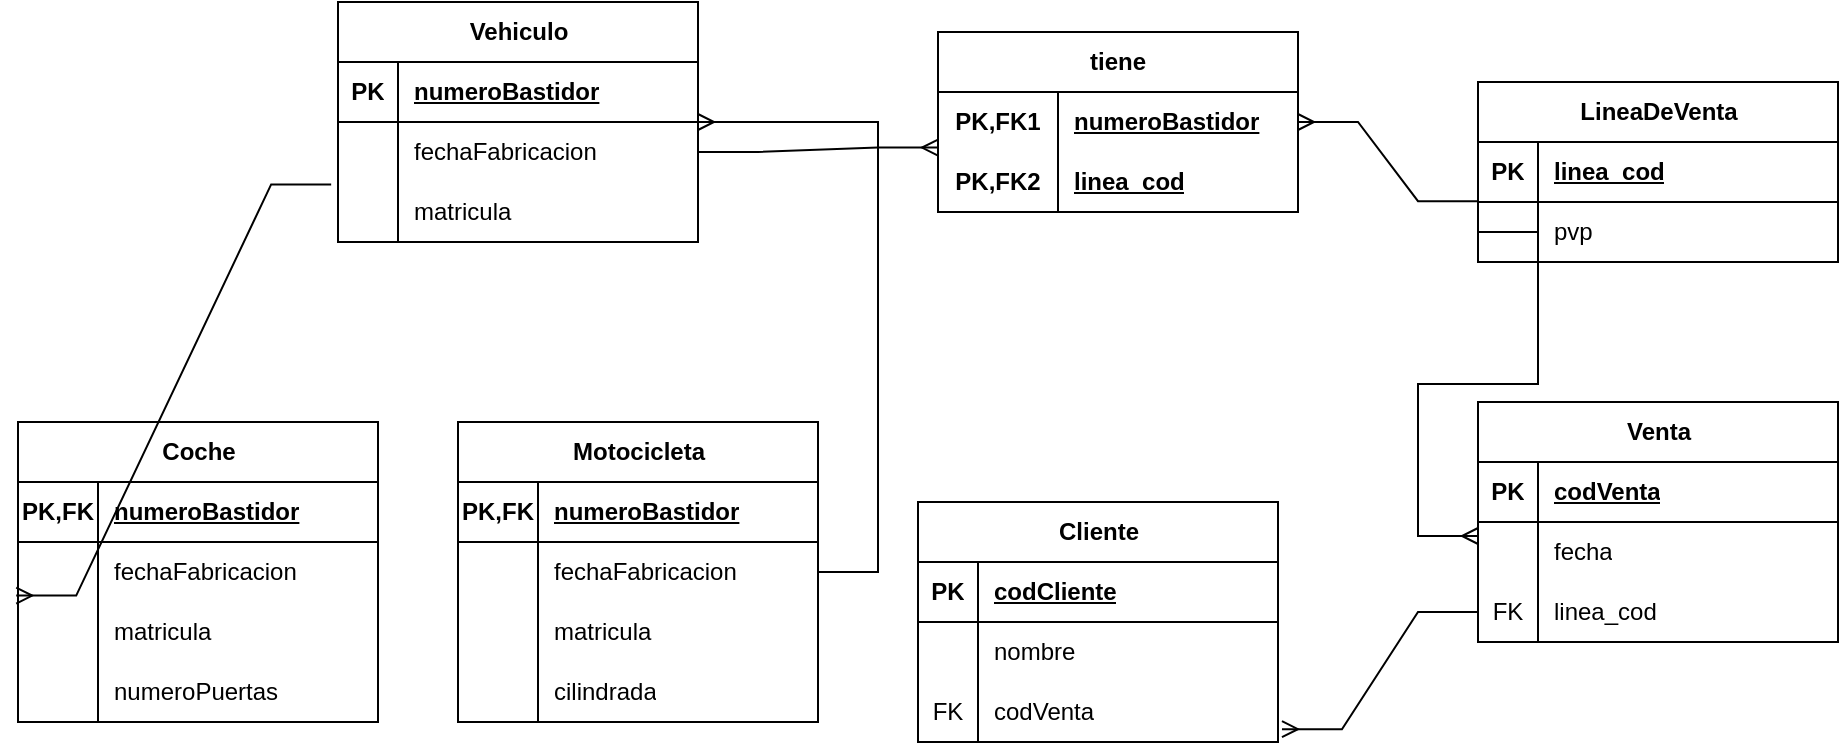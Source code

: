 <mxfile version="22.1.21" type="device">
  <diagram id="R2lEEEUBdFMjLlhIrx00" name="Page-1">
    <mxGraphModel dx="1935" dy="621" grid="1" gridSize="10" guides="1" tooltips="1" connect="1" arrows="1" fold="1" page="1" pageScale="1" pageWidth="850" pageHeight="1100" math="0" shadow="0" extFonts="Permanent Marker^https://fonts.googleapis.com/css?family=Permanent+Marker">
      <root>
        <mxCell id="0" />
        <mxCell id="1" parent="0" />
        <mxCell id="q6bcLBzVfTxQjuaHtPNh-1" value="Vehiculo" style="shape=table;startSize=30;container=1;collapsible=1;childLayout=tableLayout;fixedRows=1;rowLines=0;fontStyle=1;align=center;resizeLast=1;html=1;" vertex="1" parent="1">
          <mxGeometry x="10" y="200" width="180" height="120" as="geometry" />
        </mxCell>
        <mxCell id="q6bcLBzVfTxQjuaHtPNh-2" value="" style="shape=tableRow;horizontal=0;startSize=0;swimlaneHead=0;swimlaneBody=0;fillColor=none;collapsible=0;dropTarget=0;points=[[0,0.5],[1,0.5]];portConstraint=eastwest;top=0;left=0;right=0;bottom=1;" vertex="1" parent="q6bcLBzVfTxQjuaHtPNh-1">
          <mxGeometry y="30" width="180" height="30" as="geometry" />
        </mxCell>
        <mxCell id="q6bcLBzVfTxQjuaHtPNh-3" value="PK" style="shape=partialRectangle;connectable=0;fillColor=none;top=0;left=0;bottom=0;right=0;fontStyle=1;overflow=hidden;whiteSpace=wrap;html=1;" vertex="1" parent="q6bcLBzVfTxQjuaHtPNh-2">
          <mxGeometry width="30" height="30" as="geometry">
            <mxRectangle width="30" height="30" as="alternateBounds" />
          </mxGeometry>
        </mxCell>
        <mxCell id="q6bcLBzVfTxQjuaHtPNh-4" value="numeroBastidor" style="shape=partialRectangle;connectable=0;fillColor=none;top=0;left=0;bottom=0;right=0;align=left;spacingLeft=6;fontStyle=5;overflow=hidden;whiteSpace=wrap;html=1;" vertex="1" parent="q6bcLBzVfTxQjuaHtPNh-2">
          <mxGeometry x="30" width="150" height="30" as="geometry">
            <mxRectangle width="150" height="30" as="alternateBounds" />
          </mxGeometry>
        </mxCell>
        <mxCell id="q6bcLBzVfTxQjuaHtPNh-5" value="" style="shape=tableRow;horizontal=0;startSize=0;swimlaneHead=0;swimlaneBody=0;fillColor=none;collapsible=0;dropTarget=0;points=[[0,0.5],[1,0.5]];portConstraint=eastwest;top=0;left=0;right=0;bottom=0;" vertex="1" parent="q6bcLBzVfTxQjuaHtPNh-1">
          <mxGeometry y="60" width="180" height="30" as="geometry" />
        </mxCell>
        <mxCell id="q6bcLBzVfTxQjuaHtPNh-6" value="" style="shape=partialRectangle;connectable=0;fillColor=none;top=0;left=0;bottom=0;right=0;editable=1;overflow=hidden;whiteSpace=wrap;html=1;" vertex="1" parent="q6bcLBzVfTxQjuaHtPNh-5">
          <mxGeometry width="30" height="30" as="geometry">
            <mxRectangle width="30" height="30" as="alternateBounds" />
          </mxGeometry>
        </mxCell>
        <mxCell id="q6bcLBzVfTxQjuaHtPNh-7" value="fechaFabricacion" style="shape=partialRectangle;connectable=0;fillColor=none;top=0;left=0;bottom=0;right=0;align=left;spacingLeft=6;overflow=hidden;whiteSpace=wrap;html=1;" vertex="1" parent="q6bcLBzVfTxQjuaHtPNh-5">
          <mxGeometry x="30" width="150" height="30" as="geometry">
            <mxRectangle width="150" height="30" as="alternateBounds" />
          </mxGeometry>
        </mxCell>
        <mxCell id="q6bcLBzVfTxQjuaHtPNh-8" value="" style="shape=tableRow;horizontal=0;startSize=0;swimlaneHead=0;swimlaneBody=0;fillColor=none;collapsible=0;dropTarget=0;points=[[0,0.5],[1,0.5]];portConstraint=eastwest;top=0;left=0;right=0;bottom=0;" vertex="1" parent="q6bcLBzVfTxQjuaHtPNh-1">
          <mxGeometry y="90" width="180" height="30" as="geometry" />
        </mxCell>
        <mxCell id="q6bcLBzVfTxQjuaHtPNh-9" value="" style="shape=partialRectangle;connectable=0;fillColor=none;top=0;left=0;bottom=0;right=0;editable=1;overflow=hidden;whiteSpace=wrap;html=1;" vertex="1" parent="q6bcLBzVfTxQjuaHtPNh-8">
          <mxGeometry width="30" height="30" as="geometry">
            <mxRectangle width="30" height="30" as="alternateBounds" />
          </mxGeometry>
        </mxCell>
        <mxCell id="q6bcLBzVfTxQjuaHtPNh-10" value="matricula" style="shape=partialRectangle;connectable=0;fillColor=none;top=0;left=0;bottom=0;right=0;align=left;spacingLeft=6;overflow=hidden;whiteSpace=wrap;html=1;" vertex="1" parent="q6bcLBzVfTxQjuaHtPNh-8">
          <mxGeometry x="30" width="150" height="30" as="geometry">
            <mxRectangle width="150" height="30" as="alternateBounds" />
          </mxGeometry>
        </mxCell>
        <mxCell id="q6bcLBzVfTxQjuaHtPNh-14" value="tiene" style="shape=table;startSize=30;container=1;collapsible=1;childLayout=tableLayout;fixedRows=1;rowLines=0;fontStyle=1;align=center;resizeLast=1;html=1;whiteSpace=wrap;" vertex="1" parent="1">
          <mxGeometry x="310" y="215" width="180" height="90" as="geometry" />
        </mxCell>
        <mxCell id="q6bcLBzVfTxQjuaHtPNh-15" value="" style="shape=tableRow;horizontal=0;startSize=0;swimlaneHead=0;swimlaneBody=0;fillColor=none;collapsible=0;dropTarget=0;points=[[0,0.5],[1,0.5]];portConstraint=eastwest;top=0;left=0;right=0;bottom=0;html=1;" vertex="1" parent="q6bcLBzVfTxQjuaHtPNh-14">
          <mxGeometry y="30" width="180" height="30" as="geometry" />
        </mxCell>
        <mxCell id="q6bcLBzVfTxQjuaHtPNh-16" value="PK,FK1" style="shape=partialRectangle;connectable=0;fillColor=none;top=0;left=0;bottom=0;right=0;fontStyle=1;overflow=hidden;html=1;whiteSpace=wrap;" vertex="1" parent="q6bcLBzVfTxQjuaHtPNh-15">
          <mxGeometry width="60" height="30" as="geometry">
            <mxRectangle width="60" height="30" as="alternateBounds" />
          </mxGeometry>
        </mxCell>
        <mxCell id="q6bcLBzVfTxQjuaHtPNh-17" value="numeroBastidor" style="shape=partialRectangle;connectable=0;fillColor=none;top=0;left=0;bottom=0;right=0;align=left;spacingLeft=6;fontStyle=5;overflow=hidden;html=1;whiteSpace=wrap;" vertex="1" parent="q6bcLBzVfTxQjuaHtPNh-15">
          <mxGeometry x="60" width="120" height="30" as="geometry">
            <mxRectangle width="120" height="30" as="alternateBounds" />
          </mxGeometry>
        </mxCell>
        <mxCell id="q6bcLBzVfTxQjuaHtPNh-18" value="" style="shape=tableRow;horizontal=0;startSize=0;swimlaneHead=0;swimlaneBody=0;fillColor=none;collapsible=0;dropTarget=0;points=[[0,0.5],[1,0.5]];portConstraint=eastwest;top=0;left=0;right=0;bottom=1;html=1;" vertex="1" parent="q6bcLBzVfTxQjuaHtPNh-14">
          <mxGeometry y="60" width="180" height="30" as="geometry" />
        </mxCell>
        <mxCell id="q6bcLBzVfTxQjuaHtPNh-19" value="PK,FK2" style="shape=partialRectangle;connectable=0;fillColor=none;top=0;left=0;bottom=0;right=0;fontStyle=1;overflow=hidden;html=1;whiteSpace=wrap;" vertex="1" parent="q6bcLBzVfTxQjuaHtPNh-18">
          <mxGeometry width="60" height="30" as="geometry">
            <mxRectangle width="60" height="30" as="alternateBounds" />
          </mxGeometry>
        </mxCell>
        <mxCell id="q6bcLBzVfTxQjuaHtPNh-20" value="linea_cod" style="shape=partialRectangle;connectable=0;fillColor=none;top=0;left=0;bottom=0;right=0;align=left;spacingLeft=6;fontStyle=5;overflow=hidden;html=1;whiteSpace=wrap;" vertex="1" parent="q6bcLBzVfTxQjuaHtPNh-18">
          <mxGeometry x="60" width="120" height="30" as="geometry">
            <mxRectangle width="120" height="30" as="alternateBounds" />
          </mxGeometry>
        </mxCell>
        <mxCell id="q6bcLBzVfTxQjuaHtPNh-27" value="" style="edgeStyle=entityRelationEdgeStyle;fontSize=12;html=1;endArrow=ERmany;rounded=0;exitX=1;exitY=0.5;exitDx=0;exitDy=0;entryX=0;entryY=0.927;entryDx=0;entryDy=0;entryPerimeter=0;" edge="1" parent="1" source="q6bcLBzVfTxQjuaHtPNh-5" target="q6bcLBzVfTxQjuaHtPNh-15">
          <mxGeometry width="100" height="100" relative="1" as="geometry">
            <mxPoint x="380" y="370" as="sourcePoint" />
            <mxPoint x="480" y="270" as="targetPoint" />
          </mxGeometry>
        </mxCell>
        <mxCell id="q6bcLBzVfTxQjuaHtPNh-41" value="" style="edgeStyle=entityRelationEdgeStyle;fontSize=12;html=1;endArrow=ERmany;rounded=0;exitX=0;exitY=-0.013;exitDx=0;exitDy=0;exitPerimeter=0;entryX=1;entryY=0.5;entryDx=0;entryDy=0;" edge="1" parent="1" source="q6bcLBzVfTxQjuaHtPNh-32" target="q6bcLBzVfTxQjuaHtPNh-15">
          <mxGeometry width="100" height="100" relative="1" as="geometry">
            <mxPoint x="567.66" y="313.61" as="sourcePoint" />
            <mxPoint x="470" y="260" as="targetPoint" />
          </mxGeometry>
        </mxCell>
        <mxCell id="q6bcLBzVfTxQjuaHtPNh-28" value="LineaDeVenta" style="shape=table;startSize=30;container=1;collapsible=1;childLayout=tableLayout;fixedRows=1;rowLines=0;fontStyle=1;align=center;resizeLast=1;html=1;" vertex="1" parent="1">
          <mxGeometry x="580" y="240" width="180" height="90" as="geometry" />
        </mxCell>
        <mxCell id="q6bcLBzVfTxQjuaHtPNh-29" value="" style="shape=tableRow;horizontal=0;startSize=0;swimlaneHead=0;swimlaneBody=0;fillColor=none;collapsible=0;dropTarget=0;points=[[0,0.5],[1,0.5]];portConstraint=eastwest;top=0;left=0;right=0;bottom=1;" vertex="1" parent="q6bcLBzVfTxQjuaHtPNh-28">
          <mxGeometry y="30" width="180" height="30" as="geometry" />
        </mxCell>
        <mxCell id="q6bcLBzVfTxQjuaHtPNh-30" value="PK" style="shape=partialRectangle;connectable=0;fillColor=none;top=0;left=0;bottom=0;right=0;fontStyle=1;overflow=hidden;whiteSpace=wrap;html=1;" vertex="1" parent="q6bcLBzVfTxQjuaHtPNh-29">
          <mxGeometry width="30" height="30" as="geometry">
            <mxRectangle width="30" height="30" as="alternateBounds" />
          </mxGeometry>
        </mxCell>
        <mxCell id="q6bcLBzVfTxQjuaHtPNh-31" value="linea_cod" style="shape=partialRectangle;connectable=0;fillColor=none;top=0;left=0;bottom=0;right=0;align=left;spacingLeft=6;fontStyle=5;overflow=hidden;whiteSpace=wrap;html=1;" vertex="1" parent="q6bcLBzVfTxQjuaHtPNh-29">
          <mxGeometry x="30" width="150" height="30" as="geometry">
            <mxRectangle width="150" height="30" as="alternateBounds" />
          </mxGeometry>
        </mxCell>
        <mxCell id="q6bcLBzVfTxQjuaHtPNh-32" value="" style="shape=tableRow;horizontal=0;startSize=0;swimlaneHead=0;swimlaneBody=0;fillColor=none;collapsible=0;dropTarget=0;points=[[0,0.5],[1,0.5]];portConstraint=eastwest;top=0;left=0;right=0;bottom=0;" vertex="1" parent="q6bcLBzVfTxQjuaHtPNh-28">
          <mxGeometry y="60" width="180" height="30" as="geometry" />
        </mxCell>
        <mxCell id="q6bcLBzVfTxQjuaHtPNh-33" value="" style="shape=partialRectangle;connectable=0;fillColor=none;top=0;left=0;bottom=0;right=0;editable=1;overflow=hidden;whiteSpace=wrap;html=1;" vertex="1" parent="q6bcLBzVfTxQjuaHtPNh-32">
          <mxGeometry width="30" height="30" as="geometry">
            <mxRectangle width="30" height="30" as="alternateBounds" />
          </mxGeometry>
        </mxCell>
        <mxCell id="q6bcLBzVfTxQjuaHtPNh-34" value="pvp" style="shape=partialRectangle;connectable=0;fillColor=none;top=0;left=0;bottom=0;right=0;align=left;spacingLeft=6;overflow=hidden;whiteSpace=wrap;html=1;" vertex="1" parent="q6bcLBzVfTxQjuaHtPNh-32">
          <mxGeometry x="30" width="150" height="30" as="geometry">
            <mxRectangle width="150" height="30" as="alternateBounds" />
          </mxGeometry>
        </mxCell>
        <mxCell id="q6bcLBzVfTxQjuaHtPNh-42" value="Venta" style="shape=table;startSize=30;container=1;collapsible=1;childLayout=tableLayout;fixedRows=1;rowLines=0;fontStyle=1;align=center;resizeLast=1;html=1;" vertex="1" parent="1">
          <mxGeometry x="580" y="400" width="180" height="120" as="geometry" />
        </mxCell>
        <mxCell id="q6bcLBzVfTxQjuaHtPNh-43" value="" style="shape=tableRow;horizontal=0;startSize=0;swimlaneHead=0;swimlaneBody=0;fillColor=none;collapsible=0;dropTarget=0;points=[[0,0.5],[1,0.5]];portConstraint=eastwest;top=0;left=0;right=0;bottom=1;" vertex="1" parent="q6bcLBzVfTxQjuaHtPNh-42">
          <mxGeometry y="30" width="180" height="30" as="geometry" />
        </mxCell>
        <mxCell id="q6bcLBzVfTxQjuaHtPNh-44" value="PK" style="shape=partialRectangle;connectable=0;fillColor=none;top=0;left=0;bottom=0;right=0;fontStyle=1;overflow=hidden;whiteSpace=wrap;html=1;" vertex="1" parent="q6bcLBzVfTxQjuaHtPNh-43">
          <mxGeometry width="30" height="30" as="geometry">
            <mxRectangle width="30" height="30" as="alternateBounds" />
          </mxGeometry>
        </mxCell>
        <mxCell id="q6bcLBzVfTxQjuaHtPNh-45" value="codVenta" style="shape=partialRectangle;connectable=0;fillColor=none;top=0;left=0;bottom=0;right=0;align=left;spacingLeft=6;fontStyle=5;overflow=hidden;whiteSpace=wrap;html=1;" vertex="1" parent="q6bcLBzVfTxQjuaHtPNh-43">
          <mxGeometry x="30" width="150" height="30" as="geometry">
            <mxRectangle width="150" height="30" as="alternateBounds" />
          </mxGeometry>
        </mxCell>
        <mxCell id="q6bcLBzVfTxQjuaHtPNh-46" value="" style="shape=tableRow;horizontal=0;startSize=0;swimlaneHead=0;swimlaneBody=0;fillColor=none;collapsible=0;dropTarget=0;points=[[0,0.5],[1,0.5]];portConstraint=eastwest;top=0;left=0;right=0;bottom=0;" vertex="1" parent="q6bcLBzVfTxQjuaHtPNh-42">
          <mxGeometry y="60" width="180" height="30" as="geometry" />
        </mxCell>
        <mxCell id="q6bcLBzVfTxQjuaHtPNh-47" value="" style="shape=partialRectangle;connectable=0;fillColor=none;top=0;left=0;bottom=0;right=0;editable=1;overflow=hidden;whiteSpace=wrap;html=1;" vertex="1" parent="q6bcLBzVfTxQjuaHtPNh-46">
          <mxGeometry width="30" height="30" as="geometry">
            <mxRectangle width="30" height="30" as="alternateBounds" />
          </mxGeometry>
        </mxCell>
        <mxCell id="q6bcLBzVfTxQjuaHtPNh-48" value="fecha" style="shape=partialRectangle;connectable=0;fillColor=none;top=0;left=0;bottom=0;right=0;align=left;spacingLeft=6;overflow=hidden;whiteSpace=wrap;html=1;" vertex="1" parent="q6bcLBzVfTxQjuaHtPNh-46">
          <mxGeometry x="30" width="150" height="30" as="geometry">
            <mxRectangle width="150" height="30" as="alternateBounds" />
          </mxGeometry>
        </mxCell>
        <mxCell id="q6bcLBzVfTxQjuaHtPNh-55" value="" style="shape=tableRow;horizontal=0;startSize=0;swimlaneHead=0;swimlaneBody=0;fillColor=none;collapsible=0;dropTarget=0;points=[[0,0.5],[1,0.5]];portConstraint=eastwest;top=0;left=0;right=0;bottom=0;" vertex="1" parent="q6bcLBzVfTxQjuaHtPNh-42">
          <mxGeometry y="90" width="180" height="30" as="geometry" />
        </mxCell>
        <mxCell id="q6bcLBzVfTxQjuaHtPNh-56" value="FK" style="shape=partialRectangle;connectable=0;fillColor=none;top=0;left=0;bottom=0;right=0;editable=1;overflow=hidden;whiteSpace=wrap;html=1;" vertex="1" parent="q6bcLBzVfTxQjuaHtPNh-55">
          <mxGeometry width="30" height="30" as="geometry">
            <mxRectangle width="30" height="30" as="alternateBounds" />
          </mxGeometry>
        </mxCell>
        <mxCell id="q6bcLBzVfTxQjuaHtPNh-57" value="linea_cod" style="shape=partialRectangle;connectable=0;fillColor=none;top=0;left=0;bottom=0;right=0;align=left;spacingLeft=6;overflow=hidden;whiteSpace=wrap;html=1;" vertex="1" parent="q6bcLBzVfTxQjuaHtPNh-55">
          <mxGeometry x="30" width="150" height="30" as="geometry">
            <mxRectangle width="150" height="30" as="alternateBounds" />
          </mxGeometry>
        </mxCell>
        <mxCell id="q6bcLBzVfTxQjuaHtPNh-58" value="" style="edgeStyle=entityRelationEdgeStyle;fontSize=12;html=1;endArrow=ERmany;rounded=0;exitX=0;exitY=0.5;exitDx=0;exitDy=0;" edge="1" parent="1" source="q6bcLBzVfTxQjuaHtPNh-32">
          <mxGeometry width="100" height="100" relative="1" as="geometry">
            <mxPoint x="370" y="560" as="sourcePoint" />
            <mxPoint x="580" y="467" as="targetPoint" />
          </mxGeometry>
        </mxCell>
        <mxCell id="q6bcLBzVfTxQjuaHtPNh-59" value="Cliente" style="shape=table;startSize=30;container=1;collapsible=1;childLayout=tableLayout;fixedRows=1;rowLines=0;fontStyle=1;align=center;resizeLast=1;html=1;" vertex="1" parent="1">
          <mxGeometry x="300" y="450" width="180" height="120" as="geometry" />
        </mxCell>
        <mxCell id="q6bcLBzVfTxQjuaHtPNh-60" value="" style="shape=tableRow;horizontal=0;startSize=0;swimlaneHead=0;swimlaneBody=0;fillColor=none;collapsible=0;dropTarget=0;points=[[0,0.5],[1,0.5]];portConstraint=eastwest;top=0;left=0;right=0;bottom=1;" vertex="1" parent="q6bcLBzVfTxQjuaHtPNh-59">
          <mxGeometry y="30" width="180" height="30" as="geometry" />
        </mxCell>
        <mxCell id="q6bcLBzVfTxQjuaHtPNh-61" value="PK" style="shape=partialRectangle;connectable=0;fillColor=none;top=0;left=0;bottom=0;right=0;fontStyle=1;overflow=hidden;whiteSpace=wrap;html=1;" vertex="1" parent="q6bcLBzVfTxQjuaHtPNh-60">
          <mxGeometry width="30" height="30" as="geometry">
            <mxRectangle width="30" height="30" as="alternateBounds" />
          </mxGeometry>
        </mxCell>
        <mxCell id="q6bcLBzVfTxQjuaHtPNh-62" value="codCliente" style="shape=partialRectangle;connectable=0;fillColor=none;top=0;left=0;bottom=0;right=0;align=left;spacingLeft=6;fontStyle=5;overflow=hidden;whiteSpace=wrap;html=1;" vertex="1" parent="q6bcLBzVfTxQjuaHtPNh-60">
          <mxGeometry x="30" width="150" height="30" as="geometry">
            <mxRectangle width="150" height="30" as="alternateBounds" />
          </mxGeometry>
        </mxCell>
        <mxCell id="q6bcLBzVfTxQjuaHtPNh-73" value="" style="shape=tableRow;horizontal=0;startSize=0;swimlaneHead=0;swimlaneBody=0;fillColor=none;collapsible=0;dropTarget=0;points=[[0,0.5],[1,0.5]];portConstraint=eastwest;top=0;left=0;right=0;bottom=0;" vertex="1" parent="q6bcLBzVfTxQjuaHtPNh-59">
          <mxGeometry y="60" width="180" height="30" as="geometry" />
        </mxCell>
        <mxCell id="q6bcLBzVfTxQjuaHtPNh-74" value="" style="shape=partialRectangle;connectable=0;fillColor=none;top=0;left=0;bottom=0;right=0;editable=1;overflow=hidden;whiteSpace=wrap;html=1;" vertex="1" parent="q6bcLBzVfTxQjuaHtPNh-73">
          <mxGeometry width="30" height="30" as="geometry">
            <mxRectangle width="30" height="30" as="alternateBounds" />
          </mxGeometry>
        </mxCell>
        <mxCell id="q6bcLBzVfTxQjuaHtPNh-75" value="nombre" style="shape=partialRectangle;connectable=0;fillColor=none;top=0;left=0;bottom=0;right=0;align=left;spacingLeft=6;overflow=hidden;whiteSpace=wrap;html=1;" vertex="1" parent="q6bcLBzVfTxQjuaHtPNh-73">
          <mxGeometry x="30" width="150" height="30" as="geometry">
            <mxRectangle width="150" height="30" as="alternateBounds" />
          </mxGeometry>
        </mxCell>
        <mxCell id="q6bcLBzVfTxQjuaHtPNh-63" value="" style="shape=tableRow;horizontal=0;startSize=0;swimlaneHead=0;swimlaneBody=0;fillColor=none;collapsible=0;dropTarget=0;points=[[0,0.5],[1,0.5]];portConstraint=eastwest;top=0;left=0;right=0;bottom=0;" vertex="1" parent="q6bcLBzVfTxQjuaHtPNh-59">
          <mxGeometry y="90" width="180" height="30" as="geometry" />
        </mxCell>
        <mxCell id="q6bcLBzVfTxQjuaHtPNh-64" value="FK" style="shape=partialRectangle;connectable=0;fillColor=none;top=0;left=0;bottom=0;right=0;editable=1;overflow=hidden;whiteSpace=wrap;html=1;" vertex="1" parent="q6bcLBzVfTxQjuaHtPNh-63">
          <mxGeometry width="30" height="30" as="geometry">
            <mxRectangle width="30" height="30" as="alternateBounds" />
          </mxGeometry>
        </mxCell>
        <mxCell id="q6bcLBzVfTxQjuaHtPNh-65" value="codVenta" style="shape=partialRectangle;connectable=0;fillColor=none;top=0;left=0;bottom=0;right=0;align=left;spacingLeft=6;overflow=hidden;whiteSpace=wrap;html=1;" vertex="1" parent="q6bcLBzVfTxQjuaHtPNh-63">
          <mxGeometry x="30" width="150" height="30" as="geometry">
            <mxRectangle width="150" height="30" as="alternateBounds" />
          </mxGeometry>
        </mxCell>
        <mxCell id="q6bcLBzVfTxQjuaHtPNh-72" value="" style="edgeStyle=entityRelationEdgeStyle;fontSize=12;html=1;endArrow=ERmany;rounded=0;exitX=0;exitY=0.5;exitDx=0;exitDy=0;entryX=1.011;entryY=0.787;entryDx=0;entryDy=0;entryPerimeter=0;" edge="1" parent="1" source="q6bcLBzVfTxQjuaHtPNh-55" target="q6bcLBzVfTxQjuaHtPNh-63">
          <mxGeometry width="100" height="100" relative="1" as="geometry">
            <mxPoint x="460" y="560" as="sourcePoint" />
            <mxPoint x="480" y="510" as="targetPoint" />
          </mxGeometry>
        </mxCell>
        <mxCell id="q6bcLBzVfTxQjuaHtPNh-76" value="Coche" style="shape=table;startSize=30;container=1;collapsible=1;childLayout=tableLayout;fixedRows=1;rowLines=0;fontStyle=1;align=center;resizeLast=1;html=1;" vertex="1" parent="1">
          <mxGeometry x="-150" y="410" width="180" height="150" as="geometry" />
        </mxCell>
        <mxCell id="q6bcLBzVfTxQjuaHtPNh-77" value="" style="shape=tableRow;horizontal=0;startSize=0;swimlaneHead=0;swimlaneBody=0;fillColor=none;collapsible=0;dropTarget=0;points=[[0,0.5],[1,0.5]];portConstraint=eastwest;top=0;left=0;right=0;bottom=1;" vertex="1" parent="q6bcLBzVfTxQjuaHtPNh-76">
          <mxGeometry y="30" width="180" height="30" as="geometry" />
        </mxCell>
        <mxCell id="q6bcLBzVfTxQjuaHtPNh-78" value="PK,FK" style="shape=partialRectangle;connectable=0;fillColor=none;top=0;left=0;bottom=0;right=0;fontStyle=1;overflow=hidden;whiteSpace=wrap;html=1;" vertex="1" parent="q6bcLBzVfTxQjuaHtPNh-77">
          <mxGeometry width="40" height="30" as="geometry">
            <mxRectangle width="40" height="30" as="alternateBounds" />
          </mxGeometry>
        </mxCell>
        <mxCell id="q6bcLBzVfTxQjuaHtPNh-79" value="numeroBastidor" style="shape=partialRectangle;connectable=0;fillColor=none;top=0;left=0;bottom=0;right=0;align=left;spacingLeft=6;fontStyle=5;overflow=hidden;whiteSpace=wrap;html=1;" vertex="1" parent="q6bcLBzVfTxQjuaHtPNh-77">
          <mxGeometry x="40" width="140" height="30" as="geometry">
            <mxRectangle width="140" height="30" as="alternateBounds" />
          </mxGeometry>
        </mxCell>
        <mxCell id="q6bcLBzVfTxQjuaHtPNh-80" value="" style="shape=tableRow;horizontal=0;startSize=0;swimlaneHead=0;swimlaneBody=0;fillColor=none;collapsible=0;dropTarget=0;points=[[0,0.5],[1,0.5]];portConstraint=eastwest;top=0;left=0;right=0;bottom=0;" vertex="1" parent="q6bcLBzVfTxQjuaHtPNh-76">
          <mxGeometry y="60" width="180" height="30" as="geometry" />
        </mxCell>
        <mxCell id="q6bcLBzVfTxQjuaHtPNh-81" value="" style="shape=partialRectangle;connectable=0;fillColor=none;top=0;left=0;bottom=0;right=0;editable=1;overflow=hidden;whiteSpace=wrap;html=1;" vertex="1" parent="q6bcLBzVfTxQjuaHtPNh-80">
          <mxGeometry width="40" height="30" as="geometry">
            <mxRectangle width="40" height="30" as="alternateBounds" />
          </mxGeometry>
        </mxCell>
        <mxCell id="q6bcLBzVfTxQjuaHtPNh-82" value="fechaFabricacion" style="shape=partialRectangle;connectable=0;fillColor=none;top=0;left=0;bottom=0;right=0;align=left;spacingLeft=6;overflow=hidden;whiteSpace=wrap;html=1;" vertex="1" parent="q6bcLBzVfTxQjuaHtPNh-80">
          <mxGeometry x="40" width="140" height="30" as="geometry">
            <mxRectangle width="140" height="30" as="alternateBounds" />
          </mxGeometry>
        </mxCell>
        <mxCell id="q6bcLBzVfTxQjuaHtPNh-83" value="" style="shape=tableRow;horizontal=0;startSize=0;swimlaneHead=0;swimlaneBody=0;fillColor=none;collapsible=0;dropTarget=0;points=[[0,0.5],[1,0.5]];portConstraint=eastwest;top=0;left=0;right=0;bottom=0;" vertex="1" parent="q6bcLBzVfTxQjuaHtPNh-76">
          <mxGeometry y="90" width="180" height="30" as="geometry" />
        </mxCell>
        <mxCell id="q6bcLBzVfTxQjuaHtPNh-84" value="" style="shape=partialRectangle;connectable=0;fillColor=none;top=0;left=0;bottom=0;right=0;editable=1;overflow=hidden;whiteSpace=wrap;html=1;" vertex="1" parent="q6bcLBzVfTxQjuaHtPNh-83">
          <mxGeometry width="40" height="30" as="geometry">
            <mxRectangle width="40" height="30" as="alternateBounds" />
          </mxGeometry>
        </mxCell>
        <mxCell id="q6bcLBzVfTxQjuaHtPNh-85" value="matricula" style="shape=partialRectangle;connectable=0;fillColor=none;top=0;left=0;bottom=0;right=0;align=left;spacingLeft=6;overflow=hidden;whiteSpace=wrap;html=1;" vertex="1" parent="q6bcLBzVfTxQjuaHtPNh-83">
          <mxGeometry x="40" width="140" height="30" as="geometry">
            <mxRectangle width="140" height="30" as="alternateBounds" />
          </mxGeometry>
        </mxCell>
        <mxCell id="q6bcLBzVfTxQjuaHtPNh-86" value="" style="shape=tableRow;horizontal=0;startSize=0;swimlaneHead=0;swimlaneBody=0;fillColor=none;collapsible=0;dropTarget=0;points=[[0,0.5],[1,0.5]];portConstraint=eastwest;top=0;left=0;right=0;bottom=0;" vertex="1" parent="q6bcLBzVfTxQjuaHtPNh-76">
          <mxGeometry y="120" width="180" height="30" as="geometry" />
        </mxCell>
        <mxCell id="q6bcLBzVfTxQjuaHtPNh-87" value="" style="shape=partialRectangle;connectable=0;fillColor=none;top=0;left=0;bottom=0;right=0;editable=1;overflow=hidden;whiteSpace=wrap;html=1;" vertex="1" parent="q6bcLBzVfTxQjuaHtPNh-86">
          <mxGeometry width="40" height="30" as="geometry">
            <mxRectangle width="40" height="30" as="alternateBounds" />
          </mxGeometry>
        </mxCell>
        <mxCell id="q6bcLBzVfTxQjuaHtPNh-88" value="numeroPuertas" style="shape=partialRectangle;connectable=0;fillColor=none;top=0;left=0;bottom=0;right=0;align=left;spacingLeft=6;overflow=hidden;whiteSpace=wrap;html=1;" vertex="1" parent="q6bcLBzVfTxQjuaHtPNh-86">
          <mxGeometry x="40" width="140" height="30" as="geometry">
            <mxRectangle width="140" height="30" as="alternateBounds" />
          </mxGeometry>
        </mxCell>
        <mxCell id="q6bcLBzVfTxQjuaHtPNh-89" value="" style="edgeStyle=entityRelationEdgeStyle;fontSize=12;html=1;endArrow=ERmany;rounded=0;entryX=-0.005;entryY=-0.107;entryDx=0;entryDy=0;exitX=-0.019;exitY=0.04;exitDx=0;exitDy=0;exitPerimeter=0;entryPerimeter=0;" edge="1" parent="1" source="q6bcLBzVfTxQjuaHtPNh-8" target="q6bcLBzVfTxQjuaHtPNh-83">
          <mxGeometry width="100" height="100" relative="1" as="geometry">
            <mxPoint x="-150" y="340" as="sourcePoint" />
            <mxPoint x="-120" y="490" as="targetPoint" />
            <Array as="points">
              <mxPoint x="-110" y="345" />
              <mxPoint x="-180" y="280" />
            </Array>
          </mxGeometry>
        </mxCell>
        <mxCell id="q6bcLBzVfTxQjuaHtPNh-90" value="Motocicleta" style="shape=table;startSize=30;container=1;collapsible=1;childLayout=tableLayout;fixedRows=1;rowLines=0;fontStyle=1;align=center;resizeLast=1;html=1;" vertex="1" parent="1">
          <mxGeometry x="70" y="410" width="180" height="150" as="geometry" />
        </mxCell>
        <mxCell id="q6bcLBzVfTxQjuaHtPNh-91" value="" style="shape=tableRow;horizontal=0;startSize=0;swimlaneHead=0;swimlaneBody=0;fillColor=none;collapsible=0;dropTarget=0;points=[[0,0.5],[1,0.5]];portConstraint=eastwest;top=0;left=0;right=0;bottom=1;" vertex="1" parent="q6bcLBzVfTxQjuaHtPNh-90">
          <mxGeometry y="30" width="180" height="30" as="geometry" />
        </mxCell>
        <mxCell id="q6bcLBzVfTxQjuaHtPNh-92" value="PK,FK" style="shape=partialRectangle;connectable=0;fillColor=none;top=0;left=0;bottom=0;right=0;fontStyle=1;overflow=hidden;whiteSpace=wrap;html=1;" vertex="1" parent="q6bcLBzVfTxQjuaHtPNh-91">
          <mxGeometry width="40" height="30" as="geometry">
            <mxRectangle width="40" height="30" as="alternateBounds" />
          </mxGeometry>
        </mxCell>
        <mxCell id="q6bcLBzVfTxQjuaHtPNh-93" value="numeroBastidor" style="shape=partialRectangle;connectable=0;fillColor=none;top=0;left=0;bottom=0;right=0;align=left;spacingLeft=6;fontStyle=5;overflow=hidden;whiteSpace=wrap;html=1;" vertex="1" parent="q6bcLBzVfTxQjuaHtPNh-91">
          <mxGeometry x="40" width="140" height="30" as="geometry">
            <mxRectangle width="140" height="30" as="alternateBounds" />
          </mxGeometry>
        </mxCell>
        <mxCell id="q6bcLBzVfTxQjuaHtPNh-94" value="" style="shape=tableRow;horizontal=0;startSize=0;swimlaneHead=0;swimlaneBody=0;fillColor=none;collapsible=0;dropTarget=0;points=[[0,0.5],[1,0.5]];portConstraint=eastwest;top=0;left=0;right=0;bottom=0;" vertex="1" parent="q6bcLBzVfTxQjuaHtPNh-90">
          <mxGeometry y="60" width="180" height="30" as="geometry" />
        </mxCell>
        <mxCell id="q6bcLBzVfTxQjuaHtPNh-95" value="" style="shape=partialRectangle;connectable=0;fillColor=none;top=0;left=0;bottom=0;right=0;editable=1;overflow=hidden;whiteSpace=wrap;html=1;" vertex="1" parent="q6bcLBzVfTxQjuaHtPNh-94">
          <mxGeometry width="40" height="30" as="geometry">
            <mxRectangle width="40" height="30" as="alternateBounds" />
          </mxGeometry>
        </mxCell>
        <mxCell id="q6bcLBzVfTxQjuaHtPNh-96" value="fechaFabricacion" style="shape=partialRectangle;connectable=0;fillColor=none;top=0;left=0;bottom=0;right=0;align=left;spacingLeft=6;overflow=hidden;whiteSpace=wrap;html=1;" vertex="1" parent="q6bcLBzVfTxQjuaHtPNh-94">
          <mxGeometry x="40" width="140" height="30" as="geometry">
            <mxRectangle width="140" height="30" as="alternateBounds" />
          </mxGeometry>
        </mxCell>
        <mxCell id="q6bcLBzVfTxQjuaHtPNh-97" value="" style="shape=tableRow;horizontal=0;startSize=0;swimlaneHead=0;swimlaneBody=0;fillColor=none;collapsible=0;dropTarget=0;points=[[0,0.5],[1,0.5]];portConstraint=eastwest;top=0;left=0;right=0;bottom=0;" vertex="1" parent="q6bcLBzVfTxQjuaHtPNh-90">
          <mxGeometry y="90" width="180" height="30" as="geometry" />
        </mxCell>
        <mxCell id="q6bcLBzVfTxQjuaHtPNh-98" value="" style="shape=partialRectangle;connectable=0;fillColor=none;top=0;left=0;bottom=0;right=0;editable=1;overflow=hidden;whiteSpace=wrap;html=1;" vertex="1" parent="q6bcLBzVfTxQjuaHtPNh-97">
          <mxGeometry width="40" height="30" as="geometry">
            <mxRectangle width="40" height="30" as="alternateBounds" />
          </mxGeometry>
        </mxCell>
        <mxCell id="q6bcLBzVfTxQjuaHtPNh-99" value="matricula" style="shape=partialRectangle;connectable=0;fillColor=none;top=0;left=0;bottom=0;right=0;align=left;spacingLeft=6;overflow=hidden;whiteSpace=wrap;html=1;" vertex="1" parent="q6bcLBzVfTxQjuaHtPNh-97">
          <mxGeometry x="40" width="140" height="30" as="geometry">
            <mxRectangle width="140" height="30" as="alternateBounds" />
          </mxGeometry>
        </mxCell>
        <mxCell id="q6bcLBzVfTxQjuaHtPNh-100" value="" style="shape=tableRow;horizontal=0;startSize=0;swimlaneHead=0;swimlaneBody=0;fillColor=none;collapsible=0;dropTarget=0;points=[[0,0.5],[1,0.5]];portConstraint=eastwest;top=0;left=0;right=0;bottom=0;" vertex="1" parent="q6bcLBzVfTxQjuaHtPNh-90">
          <mxGeometry y="120" width="180" height="30" as="geometry" />
        </mxCell>
        <mxCell id="q6bcLBzVfTxQjuaHtPNh-101" value="" style="shape=partialRectangle;connectable=0;fillColor=none;top=0;left=0;bottom=0;right=0;editable=1;overflow=hidden;whiteSpace=wrap;html=1;" vertex="1" parent="q6bcLBzVfTxQjuaHtPNh-100">
          <mxGeometry width="40" height="30" as="geometry">
            <mxRectangle width="40" height="30" as="alternateBounds" />
          </mxGeometry>
        </mxCell>
        <mxCell id="q6bcLBzVfTxQjuaHtPNh-102" value="cilindrada" style="shape=partialRectangle;connectable=0;fillColor=none;top=0;left=0;bottom=0;right=0;align=left;spacingLeft=6;overflow=hidden;whiteSpace=wrap;html=1;" vertex="1" parent="q6bcLBzVfTxQjuaHtPNh-100">
          <mxGeometry x="40" width="140" height="30" as="geometry">
            <mxRectangle width="140" height="30" as="alternateBounds" />
          </mxGeometry>
        </mxCell>
        <mxCell id="q6bcLBzVfTxQjuaHtPNh-104" value="" style="edgeStyle=entityRelationEdgeStyle;fontSize=12;html=1;endArrow=ERmany;rounded=0;" edge="1" parent="1" source="q6bcLBzVfTxQjuaHtPNh-90" target="q6bcLBzVfTxQjuaHtPNh-1">
          <mxGeometry width="100" height="100" relative="1" as="geometry">
            <mxPoint x="320" y="560" as="sourcePoint" />
            <mxPoint x="420" y="460" as="targetPoint" />
          </mxGeometry>
        </mxCell>
      </root>
    </mxGraphModel>
  </diagram>
</mxfile>
